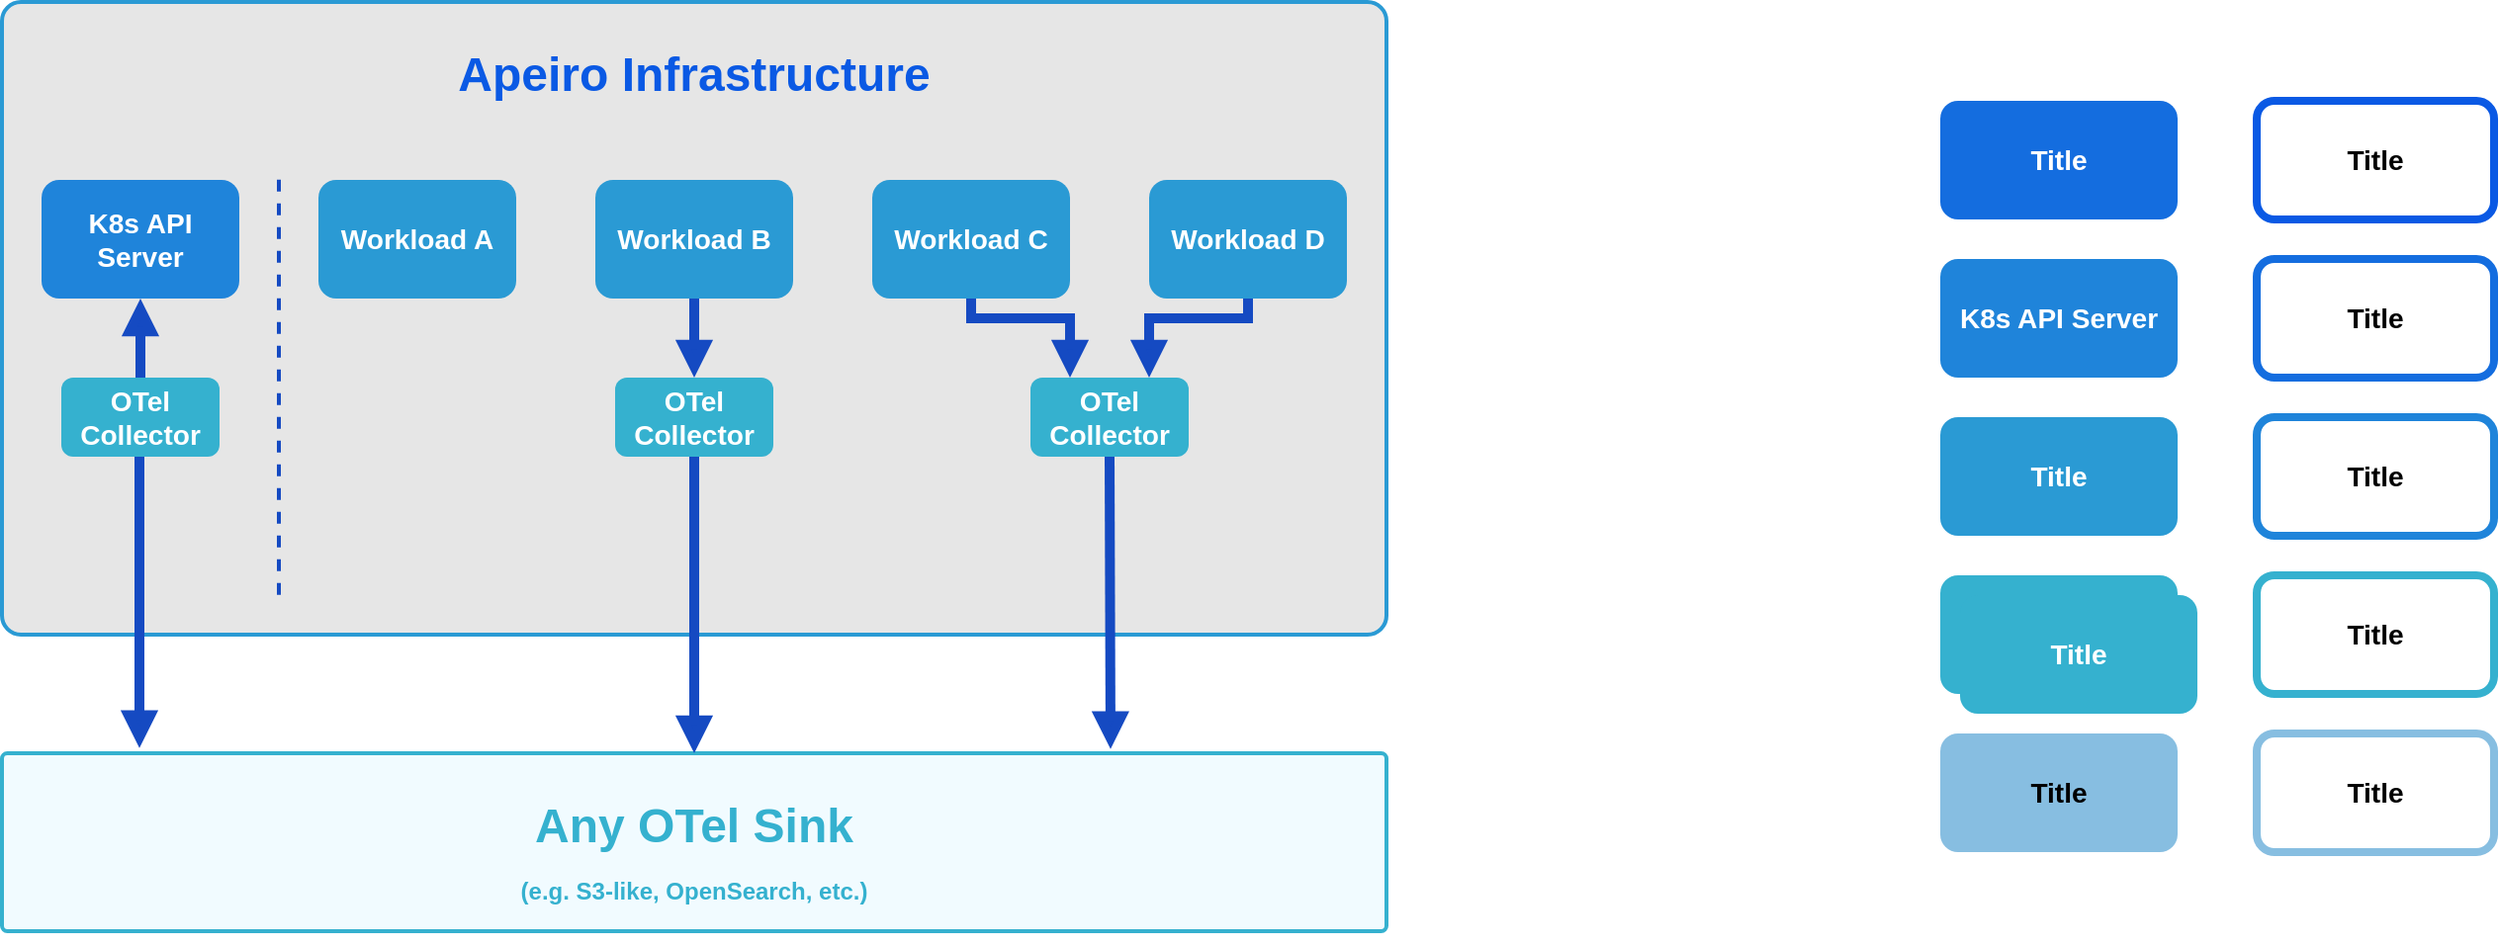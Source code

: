 <mxfile version="26.0.9">
  <diagram name="audit-logging" id="WQvXyLM12dO8qQyIOFPZ">
    <mxGraphModel dx="1430" dy="776" grid="1" gridSize="10" guides="1" tooltips="1" connect="1" arrows="1" fold="1" page="1" pageScale="1" pageWidth="827" pageHeight="1169" math="0" shadow="0">
      <root>
        <mxCell id="0" />
        <mxCell id="1" parent="0" />
        <mxCell id="h5ohHHR-_1JaaKLVv5ms-1" value="&lt;h1&gt;&lt;font style=&quot;color: light-dark(rgb(10, 89, 228), rgb(89, 133, 237));&quot;&gt;Apeiro Infrastructure&lt;/font&gt;&lt;/h1&gt;" style="rounded=1;whiteSpace=wrap;html=1;arcSize=3;verticalAlign=top;labelBackgroundColor=none;labelBorderColor=none;fillColor=light-dark(#E6E6E6,#13252B);strokeColor=light-dark(#2A9AD4,#99C7E5);strokeWidth=2;" vertex="1" parent="1">
          <mxGeometry x="40" y="40" width="700" height="320" as="geometry" />
        </mxCell>
        <mxCell id="h5ohHHR-_1JaaKLVv5ms-2" value="&lt;h3&gt;&lt;font style=&quot;color: light-dark(rgb(255, 255, 255), rgb(255, 255, 255));&quot;&gt;Title&lt;/font&gt;&lt;/h3&gt;" style="rounded=1;whiteSpace=wrap;html=1;fillColor=light-dark(#146DDF,#4D9FE5);strokeColor=none;fontColor=#FFFFFF;" vertex="1" parent="1">
          <mxGeometry x="1020" y="90" width="120" height="60" as="geometry" />
        </mxCell>
        <mxCell id="h5ohHHR-_1JaaKLVv5ms-3" value="&lt;h3&gt;&lt;font style=&quot;color: light-dark(rgb(0, 0, 0), rgb(255, 255, 255));&quot;&gt;Title&lt;/font&gt;&lt;/h3&gt;" style="rounded=1;whiteSpace=wrap;html=1;fillColor=none;strokeColor=light-dark(#0A59E4,#5985ED);fontColor=#FFFFFF;strokeWidth=4;" vertex="1" parent="1">
          <mxGeometry x="1180" y="90" width="120" height="60" as="geometry" />
        </mxCell>
        <mxCell id="h5ohHHR-_1JaaKLVv5ms-4" value="&lt;h3&gt;&lt;font style=&quot;color: light-dark(rgb(255, 255, 255), rgb(255, 255, 255));&quot;&gt;K8s API Server&lt;/font&gt;&lt;/h3&gt;" style="rounded=1;whiteSpace=wrap;html=1;fillColor=light-dark(#1F84DA,#62C2DA);strokeColor=none;fontColor=#FFFFFF;" vertex="1" parent="1">
          <mxGeometry x="60" y="130" width="100" height="60" as="geometry" />
        </mxCell>
        <mxCell id="h5ohHHR-_1JaaKLVv5ms-5" value="&lt;h3&gt;&lt;font style=&quot;color: light-dark(rgb(0, 0, 0), rgb(255, 255, 255));&quot;&gt;Title&lt;/font&gt;&lt;/h3&gt;" style="rounded=1;whiteSpace=wrap;html=1;fillColor=none;strokeColor=light-dark(#146DDF,#4D9FE5);fontColor=#FFFFFF;strokeWidth=4;" vertex="1" parent="1">
          <mxGeometry x="1180" y="170" width="120" height="60" as="geometry" />
        </mxCell>
        <mxCell id="h5ohHHR-_1JaaKLVv5ms-6" value="&lt;h3&gt;&lt;font style=&quot;color: light-dark(rgb(255, 255, 255), rgb(255, 255, 255));&quot;&gt;Title&lt;/font&gt;&lt;/h3&gt;" style="rounded=1;whiteSpace=wrap;html=1;fillColor=light-dark(#2A9AD4,#99C7E5);strokeColor=none;fontColor=#FFFFFF;" vertex="1" parent="1">
          <mxGeometry x="1020" y="250.0" width="120" height="60" as="geometry" />
        </mxCell>
        <mxCell id="h5ohHHR-_1JaaKLVv5ms-7" value="&lt;h3&gt;&lt;font style=&quot;color: light-dark(rgb(0, 0, 0), rgb(255, 255, 255));&quot;&gt;Title&lt;/font&gt;&lt;/h3&gt;" style="rounded=1;whiteSpace=wrap;html=1;fillColor=none;strokeColor=light-dark(#1F84DA,#62C2DA);fontColor=#FFFFFF;strokeWidth=4;" vertex="1" parent="1">
          <mxGeometry x="1180" y="250.0" width="120" height="60" as="geometry" />
        </mxCell>
        <mxCell id="h5ohHHR-_1JaaKLVv5ms-8" value="&lt;h3&gt;&lt;font style=&quot;color: light-dark(rgb(255, 255, 255), rgb(255, 255, 255));&quot;&gt;Title&lt;/font&gt;&lt;/h3&gt;" style="rounded=1;whiteSpace=wrap;html=1;fillColor=light-dark(#35B1CF,#98CEE7);strokeColor=none;fontColor=#FFFFFF;" vertex="1" parent="1">
          <mxGeometry x="1020" y="330.0" width="120" height="60" as="geometry" />
        </mxCell>
        <mxCell id="h5ohHHR-_1JaaKLVv5ms-9" value="&lt;h3&gt;&lt;font style=&quot;color: light-dark(rgb(0, 0, 0), rgb(255, 255, 255));&quot;&gt;Title&lt;/font&gt;&lt;/h3&gt;" style="rounded=1;whiteSpace=wrap;html=1;fillColor=none;strokeColor=light-dark(#35B1CF,#98CEE7);fontColor=#FFFFFF;strokeWidth=4;" vertex="1" parent="1">
          <mxGeometry x="1180" y="330.0" width="120" height="60" as="geometry" />
        </mxCell>
        <mxCell id="h5ohHHR-_1JaaKLVv5ms-10" value="&lt;h3&gt;&lt;font style=&quot;color: light-dark(rgb(0, 0, 0), rgb(0, 0, 0));&quot;&gt;Title&lt;/font&gt;&lt;/h3&gt;" style="rounded=1;whiteSpace=wrap;html=1;fillColor=light-dark(#87BEE1,#A3DBEC);strokeColor=none;fontColor=#FFFFFF;" vertex="1" parent="1">
          <mxGeometry x="1020" y="410" width="120" height="60" as="geometry" />
        </mxCell>
        <mxCell id="h5ohHHR-_1JaaKLVv5ms-11" value="&lt;h3&gt;&lt;font style=&quot;color: light-dark(rgb(0, 0, 0), rgb(255, 255, 255));&quot;&gt;Title&lt;/font&gt;&lt;/h3&gt;" style="rounded=1;whiteSpace=wrap;html=1;fillColor=none;strokeColor=light-dark(#87BEE1,#A3DBEC);fontColor=#FFFFFF;strokeWidth=4;" vertex="1" parent="1">
          <mxGeometry x="1180" y="410" width="120" height="60" as="geometry" />
        </mxCell>
        <mxCell id="h5ohHHR-_1JaaKLVv5ms-12" value="&lt;h3&gt;&lt;font style=&quot;color: light-dark(rgb(255, 255, 255), rgb(255, 255, 255));&quot;&gt;K8s API Server&lt;/font&gt;&lt;/h3&gt;" style="rounded=1;whiteSpace=wrap;html=1;fillColor=light-dark(#1F84DA,#62C2DA);strokeColor=none;fontColor=#FFFFFF;" vertex="1" parent="1">
          <mxGeometry x="1020" y="170" width="120" height="60" as="geometry" />
        </mxCell>
        <mxCell id="h5ohHHR-_1JaaKLVv5ms-13" value="&lt;h3&gt;&lt;font style=&quot;color: light-dark(rgb(255, 255, 255), rgb(255, 255, 255));&quot;&gt;Workload A&lt;/font&gt;&lt;/h3&gt;" style="rounded=1;whiteSpace=wrap;html=1;fillColor=light-dark(#2A9AD4,#99C7E5);strokeColor=none;fontColor=#FFFFFF;" vertex="1" parent="1">
          <mxGeometry x="200" y="130.0" width="100" height="60" as="geometry" />
        </mxCell>
        <mxCell id="h5ohHHR-_1JaaKLVv5ms-24" style="edgeStyle=orthogonalEdgeStyle;rounded=0;orthogonalLoop=1;jettySize=auto;html=1;entryX=0.5;entryY=0;entryDx=0;entryDy=0;strokeColor=light-dark(#154AC2,#54B0DD);strokeWidth=5;align=center;verticalAlign=middle;fontFamily=Helvetica;fontSize=11;fontColor=default;labelBackgroundColor=default;endArrow=block;endFill=1;" edge="1" parent="1" source="h5ohHHR-_1JaaKLVv5ms-14" target="h5ohHHR-_1JaaKLVv5ms-21">
          <mxGeometry relative="1" as="geometry" />
        </mxCell>
        <mxCell id="h5ohHHR-_1JaaKLVv5ms-14" value="&lt;h3&gt;&lt;font style=&quot;color: light-dark(rgb(255, 255, 255), rgb(255, 255, 255));&quot;&gt;Workload B&lt;/font&gt;&lt;/h3&gt;" style="rounded=1;whiteSpace=wrap;html=1;fillColor=light-dark(#2A9AD4,#99C7E5);strokeColor=none;fontColor=#FFFFFF;" vertex="1" parent="1">
          <mxGeometry x="340" y="130.0" width="100" height="60" as="geometry" />
        </mxCell>
        <mxCell id="h5ohHHR-_1JaaKLVv5ms-25" style="edgeStyle=orthogonalEdgeStyle;rounded=0;orthogonalLoop=1;jettySize=auto;html=1;entryX=0.25;entryY=0;entryDx=0;entryDy=0;strokeColor=light-dark(#154AC2,#54B0DD);strokeWidth=5;align=center;verticalAlign=middle;fontFamily=Helvetica;fontSize=11;fontColor=default;labelBackgroundColor=default;endArrow=block;endFill=1;" edge="1" parent="1" source="h5ohHHR-_1JaaKLVv5ms-15" target="h5ohHHR-_1JaaKLVv5ms-22">
          <mxGeometry relative="1" as="geometry">
            <Array as="points">
              <mxPoint x="530" y="200" />
              <mxPoint x="580" y="200" />
            </Array>
          </mxGeometry>
        </mxCell>
        <mxCell id="h5ohHHR-_1JaaKLVv5ms-15" value="&lt;h3&gt;&lt;font style=&quot;color: light-dark(rgb(255, 255, 255), rgb(255, 255, 255));&quot;&gt;Workload C&lt;/font&gt;&lt;/h3&gt;" style="rounded=1;whiteSpace=wrap;html=1;fillColor=light-dark(#2A9AD4,#99C7E5);strokeColor=none;fontColor=#FFFFFF;" vertex="1" parent="1">
          <mxGeometry x="480" y="130.0" width="100" height="60" as="geometry" />
        </mxCell>
        <mxCell id="h5ohHHR-_1JaaKLVv5ms-26" style="edgeStyle=orthogonalEdgeStyle;rounded=0;orthogonalLoop=1;jettySize=auto;html=1;entryX=0.75;entryY=0;entryDx=0;entryDy=0;strokeColor=light-dark(#154AC2,#54B0DD);strokeWidth=5;align=center;verticalAlign=middle;fontFamily=Helvetica;fontSize=11;fontColor=default;labelBackgroundColor=default;endArrow=block;endFill=1;" edge="1" parent="1" source="h5ohHHR-_1JaaKLVv5ms-16" target="h5ohHHR-_1JaaKLVv5ms-22">
          <mxGeometry relative="1" as="geometry">
            <Array as="points">
              <mxPoint x="670" y="200" />
              <mxPoint x="620" y="200" />
            </Array>
          </mxGeometry>
        </mxCell>
        <mxCell id="h5ohHHR-_1JaaKLVv5ms-16" value="&lt;h3&gt;&lt;font style=&quot;color: light-dark(rgb(255, 255, 255), rgb(255, 255, 255));&quot;&gt;Workload D&lt;/font&gt;&lt;/h3&gt;" style="rounded=1;whiteSpace=wrap;html=1;fillColor=light-dark(#2A9AD4,#99C7E5);strokeColor=none;fontColor=#FFFFFF;" vertex="1" parent="1">
          <mxGeometry x="620" y="130.0" width="100" height="60" as="geometry" />
        </mxCell>
        <mxCell id="h5ohHHR-_1JaaKLVv5ms-17" value="&lt;h3&gt;&lt;font style=&quot;color: light-dark(rgb(255, 255, 255), rgb(255, 255, 255));&quot;&gt;Title&lt;/font&gt;&lt;/h3&gt;" style="rounded=1;whiteSpace=wrap;html=1;fillColor=light-dark(#35B1CF,#98CEE7);strokeColor=none;fontColor=#FFFFFF;" vertex="1" parent="1">
          <mxGeometry x="1030" y="340.0" width="120" height="60" as="geometry" />
        </mxCell>
        <mxCell id="h5ohHHR-_1JaaKLVv5ms-23" style="edgeStyle=orthogonalEdgeStyle;rounded=0;orthogonalLoop=1;jettySize=auto;html=1;entryX=0.5;entryY=1;entryDx=0;entryDy=0;strokeColor=light-dark(#154AC2,#54B0DD);strokeWidth=5;align=center;verticalAlign=middle;fontFamily=Helvetica;fontSize=11;fontColor=default;labelBackgroundColor=default;endArrow=block;endFill=1;" edge="1" parent="1" source="h5ohHHR-_1JaaKLVv5ms-18" target="h5ohHHR-_1JaaKLVv5ms-4">
          <mxGeometry relative="1" as="geometry" />
        </mxCell>
        <mxCell id="h5ohHHR-_1JaaKLVv5ms-29" style="edgeStyle=elbowEdgeStyle;rounded=0;orthogonalLoop=1;jettySize=auto;html=1;entryX=0.099;entryY=-0.029;entryDx=0;entryDy=0;entryPerimeter=0;strokeColor=light-dark(#154AC2,#54B0DD);strokeWidth=5;align=center;verticalAlign=middle;fontFamily=Helvetica;fontSize=11;fontColor=default;labelBackgroundColor=default;endArrow=block;endFill=1;" edge="1" parent="1" source="h5ohHHR-_1JaaKLVv5ms-18" target="h5ohHHR-_1JaaKLVv5ms-28">
          <mxGeometry relative="1" as="geometry">
            <mxPoint x="120" y="410" as="targetPoint" />
          </mxGeometry>
        </mxCell>
        <mxCell id="h5ohHHR-_1JaaKLVv5ms-18" value="&lt;h3&gt;&lt;font style=&quot;color: light-dark(rgb(255, 255, 255), rgb(255, 255, 255));&quot;&gt;OTel Collector&lt;/font&gt;&lt;/h3&gt;" style="rounded=1;whiteSpace=wrap;html=1;fillColor=light-dark(#35B1CF,#98CEE7);strokeColor=none;fontColor=#FFFFFF;" vertex="1" parent="1">
          <mxGeometry x="70" y="230" width="80" height="40" as="geometry" />
        </mxCell>
        <mxCell id="h5ohHHR-_1JaaKLVv5ms-21" value="&lt;h3&gt;&lt;font style=&quot;color: light-dark(rgb(255, 255, 255), rgb(255, 255, 255));&quot;&gt;OTel Collector&lt;/font&gt;&lt;/h3&gt;" style="rounded=1;whiteSpace=wrap;html=1;fillColor=light-dark(#35B1CF,#98CEE7);strokeColor=none;fontColor=#FFFFFF;" vertex="1" parent="1">
          <mxGeometry x="350" y="230" width="80" height="40" as="geometry" />
        </mxCell>
        <mxCell id="h5ohHHR-_1JaaKLVv5ms-22" value="&lt;h3&gt;&lt;font style=&quot;color: light-dark(rgb(255, 255, 255), rgb(255, 255, 255));&quot;&gt;OTel Collector&lt;/font&gt;&lt;/h3&gt;" style="rounded=1;whiteSpace=wrap;html=1;fillColor=light-dark(#35B1CF,#98CEE7);strokeColor=none;fontColor=#FFFFFF;" vertex="1" parent="1">
          <mxGeometry x="560" y="230" width="80" height="40" as="geometry" />
        </mxCell>
        <mxCell id="h5ohHHR-_1JaaKLVv5ms-28" value="&lt;h1&gt;&lt;font color=&quot;#35b1cf&quot;&gt;Any OTel Sink&lt;br&gt;&lt;font style=&quot;font-size: 12px;&quot;&gt;(e.g. S3-like, OpenSearch, etc.)&lt;/font&gt;&lt;/font&gt;&lt;/h1&gt;" style="rounded=1;whiteSpace=wrap;html=1;arcSize=3;verticalAlign=top;labelBackgroundColor=none;labelBorderColor=none;fillColor=light-dark(#F1FBFF,#13252B);strokeColor=light-dark(#35B1CF,#98CEE7);strokeWidth=2;" vertex="1" parent="1">
          <mxGeometry x="40" y="420" width="700" height="90" as="geometry" />
        </mxCell>
        <mxCell id="h5ohHHR-_1JaaKLVv5ms-30" style="edgeStyle=elbowEdgeStyle;rounded=0;orthogonalLoop=1;jettySize=auto;html=1;entryX=0.5;entryY=0;entryDx=0;entryDy=0;exitX=0.5;exitY=1;exitDx=0;exitDy=0;strokeColor=light-dark(#154AC2,#54B0DD);strokeWidth=5;align=center;verticalAlign=middle;fontFamily=Helvetica;fontSize=11;fontColor=default;labelBackgroundColor=default;endArrow=block;endFill=1;" edge="1" parent="1" source="h5ohHHR-_1JaaKLVv5ms-21" target="h5ohHHR-_1JaaKLVv5ms-28">
          <mxGeometry relative="1" as="geometry">
            <mxPoint x="119" y="427" as="targetPoint" />
            <mxPoint x="119" y="280" as="sourcePoint" />
          </mxGeometry>
        </mxCell>
        <mxCell id="h5ohHHR-_1JaaKLVv5ms-31" style="edgeStyle=elbowEdgeStyle;rounded=0;orthogonalLoop=1;jettySize=auto;html=1;entryX=0.801;entryY=-0.024;entryDx=0;entryDy=0;exitX=0.5;exitY=1;exitDx=0;exitDy=0;entryPerimeter=0;strokeColor=light-dark(#154AC2,#54B0DD);strokeWidth=5;align=center;verticalAlign=middle;fontFamily=Helvetica;fontSize=11;fontColor=default;labelBackgroundColor=default;endArrow=block;endFill=1;" edge="1" parent="1" source="h5ohHHR-_1JaaKLVv5ms-22" target="h5ohHHR-_1JaaKLVv5ms-28">
          <mxGeometry relative="1" as="geometry">
            <mxPoint x="400" y="430" as="targetPoint" />
            <mxPoint x="400" y="280" as="sourcePoint" />
          </mxGeometry>
        </mxCell>
        <mxCell id="h5ohHHR-_1JaaKLVv5ms-32" value="" style="endArrow=none;dashed=1;html=1;rounded=0;exitX=0.2;exitY=0.281;exitDx=0;exitDy=0;exitPerimeter=0;strokeColor=light-dark(#154AC2,#54B0DD);strokeWidth=2;align=center;verticalAlign=middle;fontFamily=Helvetica;fontSize=11;fontColor=default;labelBackgroundColor=default;endFill=1;startFill=0;" edge="1" parent="1" source="h5ohHHR-_1JaaKLVv5ms-1">
          <mxGeometry width="50" height="50" relative="1" as="geometry">
            <mxPoint x="180" y="370" as="sourcePoint" />
            <mxPoint x="180" y="340" as="targetPoint" />
          </mxGeometry>
        </mxCell>
      </root>
    </mxGraphModel>
  </diagram>
</mxfile>
